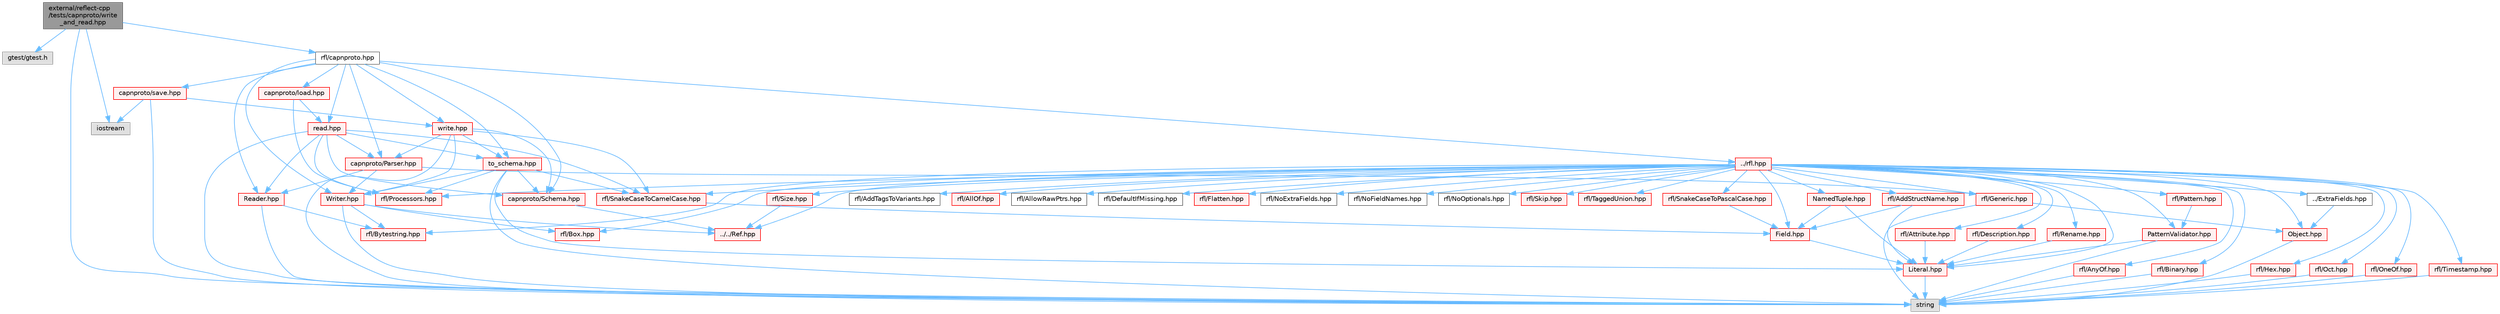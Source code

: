 digraph "external/reflect-cpp/tests/capnproto/write_and_read.hpp"
{
 // LATEX_PDF_SIZE
  bgcolor="transparent";
  edge [fontname=Helvetica,fontsize=10,labelfontname=Helvetica,labelfontsize=10];
  node [fontname=Helvetica,fontsize=10,shape=box,height=0.2,width=0.4];
  Node1 [id="Node000001",label="external/reflect-cpp\l/tests/capnproto/write\l_and_read.hpp",height=0.2,width=0.4,color="gray40", fillcolor="grey60", style="filled", fontcolor="black",tooltip=" "];
  Node1 -> Node2 [id="edge1_Node000001_Node000002",color="steelblue1",style="solid",tooltip=" "];
  Node2 [id="Node000002",label="gtest/gtest.h",height=0.2,width=0.4,color="grey60", fillcolor="#E0E0E0", style="filled",tooltip=" "];
  Node1 -> Node3 [id="edge2_Node000001_Node000003",color="steelblue1",style="solid",tooltip=" "];
  Node3 [id="Node000003",label="iostream",height=0.2,width=0.4,color="grey60", fillcolor="#E0E0E0", style="filled",tooltip=" "];
  Node1 -> Node4 [id="edge3_Node000001_Node000004",color="steelblue1",style="solid",tooltip=" "];
  Node4 [id="Node000004",label="rfl/capnproto.hpp",height=0.2,width=0.4,color="grey40", fillcolor="white", style="filled",URL="$capnproto_8hpp.html",tooltip=" "];
  Node4 -> Node5 [id="edge4_Node000004_Node000005",color="steelblue1",style="solid",tooltip=" "];
  Node5 [id="Node000005",label="../rfl.hpp",height=0.2,width=0.4,color="red", fillcolor="#FFF0F0", style="filled",URL="$rfl_8hpp.html",tooltip=" "];
  Node5 -> Node6 [id="edge5_Node000005_Node000006",color="steelblue1",style="solid",tooltip=" "];
  Node6 [id="Node000006",label="rfl/AddStructName.hpp",height=0.2,width=0.4,color="red", fillcolor="#FFF0F0", style="filled",URL="$_add_struct_name_8hpp.html",tooltip=" "];
  Node6 -> Node8 [id="edge6_Node000006_Node000008",color="steelblue1",style="solid",tooltip=" "];
  Node8 [id="Node000008",label="Field.hpp",height=0.2,width=0.4,color="red", fillcolor="#FFF0F0", style="filled",URL="$_field_8hpp.html",tooltip=" "];
  Node8 -> Node13 [id="edge7_Node000008_Node000013",color="steelblue1",style="solid",tooltip=" "];
  Node13 [id="Node000013",label="Literal.hpp",height=0.2,width=0.4,color="red", fillcolor="#FFF0F0", style="filled",URL="$_literal_8hpp.html",tooltip=" "];
  Node13 -> Node17 [id="edge8_Node000013_Node000017",color="steelblue1",style="solid",tooltip=" "];
  Node17 [id="Node000017",label="string",height=0.2,width=0.4,color="grey60", fillcolor="#E0E0E0", style="filled",tooltip=" "];
  Node6 -> Node13 [id="edge9_Node000006_Node000013",color="steelblue1",style="solid",tooltip=" "];
  Node5 -> Node56 [id="edge10_Node000005_Node000056",color="steelblue1",style="solid",tooltip=" "];
  Node56 [id="Node000056",label="rfl/AddTagsToVariants.hpp",height=0.2,width=0.4,color="grey40", fillcolor="white", style="filled",URL="$_add_tags_to_variants_8hpp.html",tooltip=" "];
  Node5 -> Node57 [id="edge11_Node000005_Node000057",color="steelblue1",style="solid",tooltip=" "];
  Node57 [id="Node000057",label="rfl/AllOf.hpp",height=0.2,width=0.4,color="red", fillcolor="#FFF0F0", style="filled",URL="$_all_of_8hpp.html",tooltip=" "];
  Node5 -> Node66 [id="edge12_Node000005_Node000066",color="steelblue1",style="solid",tooltip=" "];
  Node66 [id="Node000066",label="rfl/AllowRawPtrs.hpp",height=0.2,width=0.4,color="grey40", fillcolor="white", style="filled",URL="$_allow_raw_ptrs_8hpp.html",tooltip=" "];
  Node5 -> Node67 [id="edge13_Node000005_Node000067",color="steelblue1",style="solid",tooltip=" "];
  Node67 [id="Node000067",label="rfl/AnyOf.hpp",height=0.2,width=0.4,color="red", fillcolor="#FFF0F0", style="filled",URL="$_any_of_8hpp.html",tooltip=" "];
  Node67 -> Node17 [id="edge14_Node000067_Node000017",color="steelblue1",style="solid",tooltip=" "];
  Node5 -> Node69 [id="edge15_Node000005_Node000069",color="steelblue1",style="solid",tooltip=" "];
  Node69 [id="Node000069",label="rfl/Attribute.hpp",height=0.2,width=0.4,color="red", fillcolor="#FFF0F0", style="filled",URL="$_attribute_8hpp.html",tooltip=" "];
  Node69 -> Node13 [id="edge16_Node000069_Node000013",color="steelblue1",style="solid",tooltip=" "];
  Node5 -> Node70 [id="edge17_Node000005_Node000070",color="steelblue1",style="solid",tooltip=" "];
  Node70 [id="Node000070",label="rfl/Binary.hpp",height=0.2,width=0.4,color="red", fillcolor="#FFF0F0", style="filled",URL="$_binary_8hpp.html",tooltip=" "];
  Node70 -> Node17 [id="edge18_Node000070_Node000017",color="steelblue1",style="solid",tooltip=" "];
  Node5 -> Node72 [id="edge19_Node000005_Node000072",color="steelblue1",style="solid",tooltip=" "];
  Node72 [id="Node000072",label="rfl/Box.hpp",height=0.2,width=0.4,color="red", fillcolor="#FFF0F0", style="filled",URL="$_box_8hpp.html",tooltip=" "];
  Node5 -> Node73 [id="edge20_Node000005_Node000073",color="steelblue1",style="solid",tooltip=" "];
  Node73 [id="Node000073",label="rfl/Bytestring.hpp",height=0.2,width=0.4,color="red", fillcolor="#FFF0F0", style="filled",URL="$_bytestring_8hpp.html",tooltip=" "];
  Node5 -> Node74 [id="edge21_Node000005_Node000074",color="steelblue1",style="solid",tooltip=" "];
  Node74 [id="Node000074",label="rfl/DefaultIfMissing.hpp",height=0.2,width=0.4,color="grey40", fillcolor="white", style="filled",URL="$_default_if_missing_8hpp.html",tooltip=" "];
  Node5 -> Node75 [id="edge22_Node000005_Node000075",color="steelblue1",style="solid",tooltip=" "];
  Node75 [id="Node000075",label="rfl/Description.hpp",height=0.2,width=0.4,color="red", fillcolor="#FFF0F0", style="filled",URL="$_description_8hpp.html",tooltip=" "];
  Node75 -> Node13 [id="edge23_Node000075_Node000013",color="steelblue1",style="solid",tooltip=" "];
  Node5 -> Node50 [id="edge24_Node000005_Node000050",color="steelblue1",style="solid",tooltip=" "];
  Node50 [id="Node000050",label="../ExtraFields.hpp",height=0.2,width=0.4,color="grey40", fillcolor="white", style="filled",URL="$_extra_fields_8hpp.html",tooltip=" "];
  Node50 -> Node51 [id="edge25_Node000050_Node000051",color="steelblue1",style="solid",tooltip=" "];
  Node51 [id="Node000051",label="Object.hpp",height=0.2,width=0.4,color="red", fillcolor="#FFF0F0", style="filled",URL="$_object_8hpp.html",tooltip=" "];
  Node51 -> Node17 [id="edge26_Node000051_Node000017",color="steelblue1",style="solid",tooltip=" "];
  Node5 -> Node8 [id="edge27_Node000005_Node000008",color="steelblue1",style="solid",tooltip=" "];
  Node5 -> Node76 [id="edge28_Node000005_Node000076",color="steelblue1",style="solid",tooltip=" "];
  Node76 [id="Node000076",label="rfl/Flatten.hpp",height=0.2,width=0.4,color="red", fillcolor="#FFF0F0", style="filled",URL="$_flatten_8hpp.html",tooltip=" "];
  Node5 -> Node77 [id="edge29_Node000005_Node000077",color="steelblue1",style="solid",tooltip=" "];
  Node77 [id="Node000077",label="rfl/Generic.hpp",height=0.2,width=0.4,color="red", fillcolor="#FFF0F0", style="filled",URL="$_generic_8hpp.html",tooltip=" "];
  Node77 -> Node17 [id="edge30_Node000077_Node000017",color="steelblue1",style="solid",tooltip=" "];
  Node77 -> Node51 [id="edge31_Node000077_Node000051",color="steelblue1",style="solid",tooltip=" "];
  Node5 -> Node79 [id="edge32_Node000005_Node000079",color="steelblue1",style="solid",tooltip=" "];
  Node79 [id="Node000079",label="rfl/Hex.hpp",height=0.2,width=0.4,color="red", fillcolor="#FFF0F0", style="filled",URL="$_hex_8hpp.html",tooltip=" "];
  Node79 -> Node17 [id="edge33_Node000079_Node000017",color="steelblue1",style="solid",tooltip=" "];
  Node5 -> Node13 [id="edge34_Node000005_Node000013",color="steelblue1",style="solid",tooltip=" "];
  Node5 -> Node44 [id="edge35_Node000005_Node000044",color="steelblue1",style="solid",tooltip=" "];
  Node44 [id="Node000044",label="NamedTuple.hpp",height=0.2,width=0.4,color="red", fillcolor="#FFF0F0", style="filled",URL="$_named_tuple_8hpp.html",tooltip=" "];
  Node44 -> Node8 [id="edge36_Node000044_Node000008",color="steelblue1",style="solid",tooltip=" "];
  Node44 -> Node13 [id="edge37_Node000044_Node000013",color="steelblue1",style="solid",tooltip=" "];
  Node5 -> Node80 [id="edge38_Node000005_Node000080",color="steelblue1",style="solid",tooltip=" "];
  Node80 [id="Node000080",label="rfl/NoExtraFields.hpp",height=0.2,width=0.4,color="grey40", fillcolor="white", style="filled",URL="$_no_extra_fields_8hpp.html",tooltip=" "];
  Node5 -> Node81 [id="edge39_Node000005_Node000081",color="steelblue1",style="solid",tooltip=" "];
  Node81 [id="Node000081",label="rfl/NoFieldNames.hpp",height=0.2,width=0.4,color="grey40", fillcolor="white", style="filled",URL="$_no_field_names_8hpp.html",tooltip=" "];
  Node5 -> Node82 [id="edge40_Node000005_Node000082",color="steelblue1",style="solid",tooltip=" "];
  Node82 [id="Node000082",label="rfl/NoOptionals.hpp",height=0.2,width=0.4,color="grey40", fillcolor="white", style="filled",URL="$_no_optionals_8hpp.html",tooltip=" "];
  Node5 -> Node51 [id="edge41_Node000005_Node000051",color="steelblue1",style="solid",tooltip=" "];
  Node5 -> Node83 [id="edge42_Node000005_Node000083",color="steelblue1",style="solid",tooltip=" "];
  Node83 [id="Node000083",label="rfl/Oct.hpp",height=0.2,width=0.4,color="red", fillcolor="#FFF0F0", style="filled",URL="$_oct_8hpp.html",tooltip=" "];
  Node83 -> Node17 [id="edge43_Node000083_Node000017",color="steelblue1",style="solid",tooltip=" "];
  Node5 -> Node85 [id="edge44_Node000005_Node000085",color="steelblue1",style="solid",tooltip=" "];
  Node85 [id="Node000085",label="rfl/OneOf.hpp",height=0.2,width=0.4,color="red", fillcolor="#FFF0F0", style="filled",URL="$_one_of_8hpp.html",tooltip=" "];
  Node85 -> Node17 [id="edge45_Node000085_Node000017",color="steelblue1",style="solid",tooltip=" "];
  Node5 -> Node86 [id="edge46_Node000005_Node000086",color="steelblue1",style="solid",tooltip=" "];
  Node86 [id="Node000086",label="rfl/Pattern.hpp",height=0.2,width=0.4,color="red", fillcolor="#FFF0F0", style="filled",URL="$_pattern_8hpp.html",tooltip=" "];
  Node86 -> Node87 [id="edge47_Node000086_Node000087",color="steelblue1",style="solid",tooltip=" "];
  Node87 [id="Node000087",label="PatternValidator.hpp",height=0.2,width=0.4,color="red", fillcolor="#FFF0F0", style="filled",URL="$_pattern_validator_8hpp.html",tooltip=" "];
  Node87 -> Node17 [id="edge48_Node000087_Node000017",color="steelblue1",style="solid",tooltip=" "];
  Node87 -> Node13 [id="edge49_Node000087_Node000013",color="steelblue1",style="solid",tooltip=" "];
  Node5 -> Node87 [id="edge50_Node000005_Node000087",color="steelblue1",style="solid",tooltip=" "];
  Node5 -> Node93 [id="edge51_Node000005_Node000093",color="steelblue1",style="solid",tooltip=" "];
  Node93 [id="Node000093",label="rfl/Processors.hpp",height=0.2,width=0.4,color="red", fillcolor="#FFF0F0", style="filled",URL="$_processors_8hpp.html",tooltip=" "];
  Node5 -> Node60 [id="edge52_Node000005_Node000060",color="steelblue1",style="solid",tooltip=" "];
  Node60 [id="Node000060",label="../../Ref.hpp",height=0.2,width=0.4,color="red", fillcolor="#FFF0F0", style="filled",URL="$_ref_8hpp.html",tooltip=" "];
  Node5 -> Node102 [id="edge53_Node000005_Node000102",color="steelblue1",style="solid",tooltip=" "];
  Node102 [id="Node000102",label="rfl/Rename.hpp",height=0.2,width=0.4,color="red", fillcolor="#FFF0F0", style="filled",URL="$_rename_8hpp.html",tooltip=" "];
  Node102 -> Node13 [id="edge54_Node000102_Node000013",color="steelblue1",style="solid",tooltip=" "];
  Node5 -> Node103 [id="edge55_Node000005_Node000103",color="steelblue1",style="solid",tooltip=" "];
  Node103 [id="Node000103",label="rfl/Size.hpp",height=0.2,width=0.4,color="red", fillcolor="#FFF0F0", style="filled",URL="$_size_8hpp.html",tooltip=" "];
  Node103 -> Node60 [id="edge56_Node000103_Node000060",color="steelblue1",style="solid",tooltip=" "];
  Node5 -> Node104 [id="edge57_Node000005_Node000104",color="steelblue1",style="solid",tooltip=" "];
  Node104 [id="Node000104",label="rfl/Skip.hpp",height=0.2,width=0.4,color="red", fillcolor="#FFF0F0", style="filled",URL="$_skip_8hpp.html",tooltip=" "];
  Node5 -> Node106 [id="edge58_Node000005_Node000106",color="steelblue1",style="solid",tooltip=" "];
  Node106 [id="Node000106",label="rfl/SnakeCaseToCamelCase.hpp",height=0.2,width=0.4,color="red", fillcolor="#FFF0F0", style="filled",URL="$_snake_case_to_camel_case_8hpp.html",tooltip=" "];
  Node106 -> Node8 [id="edge59_Node000106_Node000008",color="steelblue1",style="solid",tooltip=" "];
  Node5 -> Node109 [id="edge60_Node000005_Node000109",color="steelblue1",style="solid",tooltip=" "];
  Node109 [id="Node000109",label="rfl/SnakeCaseToPascalCase.hpp",height=0.2,width=0.4,color="red", fillcolor="#FFF0F0", style="filled",URL="$_snake_case_to_pascal_case_8hpp.html",tooltip=" "];
  Node109 -> Node8 [id="edge61_Node000109_Node000008",color="steelblue1",style="solid",tooltip=" "];
  Node5 -> Node110 [id="edge62_Node000005_Node000110",color="steelblue1",style="solid",tooltip=" "];
  Node110 [id="Node000110",label="rfl/TaggedUnion.hpp",height=0.2,width=0.4,color="red", fillcolor="#FFF0F0", style="filled",URL="$_tagged_union_8hpp.html",tooltip=" "];
  Node5 -> Node152 [id="edge63_Node000005_Node000152",color="steelblue1",style="solid",tooltip=" "];
  Node152 [id="Node000152",label="rfl/Timestamp.hpp",height=0.2,width=0.4,color="red", fillcolor="#FFF0F0", style="filled",URL="$_timestamp_8hpp.html",tooltip=" "];
  Node152 -> Node17 [id="edge64_Node000152_Node000017",color="steelblue1",style="solid",tooltip=" "];
  Node4 -> Node298 [id="edge65_Node000004_Node000298",color="steelblue1",style="solid",tooltip=" "];
  Node298 [id="Node000298",label="capnproto/Parser.hpp",height=0.2,width=0.4,color="red", fillcolor="#FFF0F0", style="filled",URL="$capnproto_2_parser_8hpp.html",tooltip=" "];
  Node298 -> Node77 [id="edge66_Node000298_Node000077",color="steelblue1",style="solid",tooltip=" "];
  Node298 -> Node299 [id="edge67_Node000298_Node000299",color="steelblue1",style="solid",tooltip=" "];
  Node299 [id="Node000299",label="Reader.hpp",height=0.2,width=0.4,color="red", fillcolor="#FFF0F0", style="filled",URL="$capnproto_2_reader_8hpp.html",tooltip=" "];
  Node299 -> Node17 [id="edge68_Node000299_Node000017",color="steelblue1",style="solid",tooltip=" "];
  Node299 -> Node73 [id="edge69_Node000299_Node000073",color="steelblue1",style="solid",tooltip=" "];
  Node298 -> Node301 [id="edge70_Node000298_Node000301",color="steelblue1",style="solid",tooltip=" "];
  Node301 [id="Node000301",label="Writer.hpp",height=0.2,width=0.4,color="red", fillcolor="#FFF0F0", style="filled",URL="$capnproto_2_writer_8hpp.html",tooltip=" "];
  Node301 -> Node17 [id="edge71_Node000301_Node000017",color="steelblue1",style="solid",tooltip=" "];
  Node301 -> Node72 [id="edge72_Node000301_Node000072",color="steelblue1",style="solid",tooltip=" "];
  Node301 -> Node73 [id="edge73_Node000301_Node000073",color="steelblue1",style="solid",tooltip=" "];
  Node301 -> Node60 [id="edge74_Node000301_Node000060",color="steelblue1",style="solid",tooltip=" "];
  Node4 -> Node299 [id="edge75_Node000004_Node000299",color="steelblue1",style="solid",tooltip=" "];
  Node4 -> Node303 [id="edge76_Node000004_Node000303",color="steelblue1",style="solid",tooltip=" "];
  Node303 [id="Node000303",label="capnproto/Schema.hpp",height=0.2,width=0.4,color="red", fillcolor="#FFF0F0", style="filled",URL="$capnproto_2_schema_8hpp.html",tooltip=" "];
  Node303 -> Node60 [id="edge77_Node000303_Node000060",color="steelblue1",style="solid",tooltip=" "];
  Node4 -> Node301 [id="edge78_Node000004_Node000301",color="steelblue1",style="solid",tooltip=" "];
  Node4 -> Node306 [id="edge79_Node000004_Node000306",color="steelblue1",style="solid",tooltip=" "];
  Node306 [id="Node000306",label="capnproto/load.hpp",height=0.2,width=0.4,color="red", fillcolor="#FFF0F0", style="filled",URL="$capnproto_2load_8hpp.html",tooltip=" "];
  Node306 -> Node93 [id="edge80_Node000306_Node000093",color="steelblue1",style="solid",tooltip=" "];
  Node306 -> Node309 [id="edge81_Node000306_Node000309",color="steelblue1",style="solid",tooltip=" "];
  Node309 [id="Node000309",label="read.hpp",height=0.2,width=0.4,color="red", fillcolor="#FFF0F0", style="filled",URL="$capnproto_2read_8hpp.html",tooltip=" "];
  Node309 -> Node17 [id="edge82_Node000309_Node000017",color="steelblue1",style="solid",tooltip=" "];
  Node309 -> Node93 [id="edge83_Node000309_Node000093",color="steelblue1",style="solid",tooltip=" "];
  Node309 -> Node106 [id="edge84_Node000309_Node000106",color="steelblue1",style="solid",tooltip=" "];
  Node309 -> Node298 [id="edge85_Node000309_Node000298",color="steelblue1",style="solid",tooltip=" "];
  Node309 -> Node299 [id="edge86_Node000309_Node000299",color="steelblue1",style="solid",tooltip=" "];
  Node309 -> Node303 [id="edge87_Node000309_Node000303",color="steelblue1",style="solid",tooltip=" "];
  Node309 -> Node314 [id="edge88_Node000309_Node000314",color="steelblue1",style="solid",tooltip=" "];
  Node314 [id="Node000314",label="to_schema.hpp",height=0.2,width=0.4,color="red", fillcolor="#FFF0F0", style="filled",URL="$capnproto_2to__schema_8hpp.html",tooltip=" "];
  Node314 -> Node17 [id="edge89_Node000314_Node000017",color="steelblue1",style="solid",tooltip=" "];
  Node314 -> Node13 [id="edge90_Node000314_Node000013",color="steelblue1",style="solid",tooltip=" "];
  Node314 -> Node93 [id="edge91_Node000314_Node000093",color="steelblue1",style="solid",tooltip=" "];
  Node314 -> Node106 [id="edge92_Node000314_Node000106",color="steelblue1",style="solid",tooltip=" "];
  Node314 -> Node303 [id="edge93_Node000314_Node000303",color="steelblue1",style="solid",tooltip=" "];
  Node314 -> Node301 [id="edge94_Node000314_Node000301",color="steelblue1",style="solid",tooltip=" "];
  Node4 -> Node309 [id="edge95_Node000004_Node000309",color="steelblue1",style="solid",tooltip=" "];
  Node4 -> Node472 [id="edge96_Node000004_Node000472",color="steelblue1",style="solid",tooltip=" "];
  Node472 [id="Node000472",label="capnproto/save.hpp",height=0.2,width=0.4,color="red", fillcolor="#FFF0F0", style="filled",URL="$capnproto_2save_8hpp.html",tooltip=" "];
  Node472 -> Node3 [id="edge97_Node000472_Node000003",color="steelblue1",style="solid",tooltip=" "];
  Node472 -> Node17 [id="edge98_Node000472_Node000017",color="steelblue1",style="solid",tooltip=" "];
  Node472 -> Node474 [id="edge99_Node000472_Node000474",color="steelblue1",style="solid",tooltip=" "];
  Node474 [id="Node000474",label="write.hpp",height=0.2,width=0.4,color="red", fillcolor="#FFF0F0", style="filled",URL="$capnproto_2write_8hpp.html",tooltip=" "];
  Node474 -> Node17 [id="edge100_Node000474_Node000017",color="steelblue1",style="solid",tooltip=" "];
  Node474 -> Node106 [id="edge101_Node000474_Node000106",color="steelblue1",style="solid",tooltip=" "];
  Node474 -> Node298 [id="edge102_Node000474_Node000298",color="steelblue1",style="solid",tooltip=" "];
  Node474 -> Node303 [id="edge103_Node000474_Node000303",color="steelblue1",style="solid",tooltip=" "];
  Node474 -> Node301 [id="edge104_Node000474_Node000301",color="steelblue1",style="solid",tooltip=" "];
  Node474 -> Node314 [id="edge105_Node000474_Node000314",color="steelblue1",style="solid",tooltip=" "];
  Node4 -> Node314 [id="edge106_Node000004_Node000314",color="steelblue1",style="solid",tooltip=" "];
  Node4 -> Node474 [id="edge107_Node000004_Node000474",color="steelblue1",style="solid",tooltip=" "];
  Node1 -> Node17 [id="edge108_Node000001_Node000017",color="steelblue1",style="solid",tooltip=" "];
}
